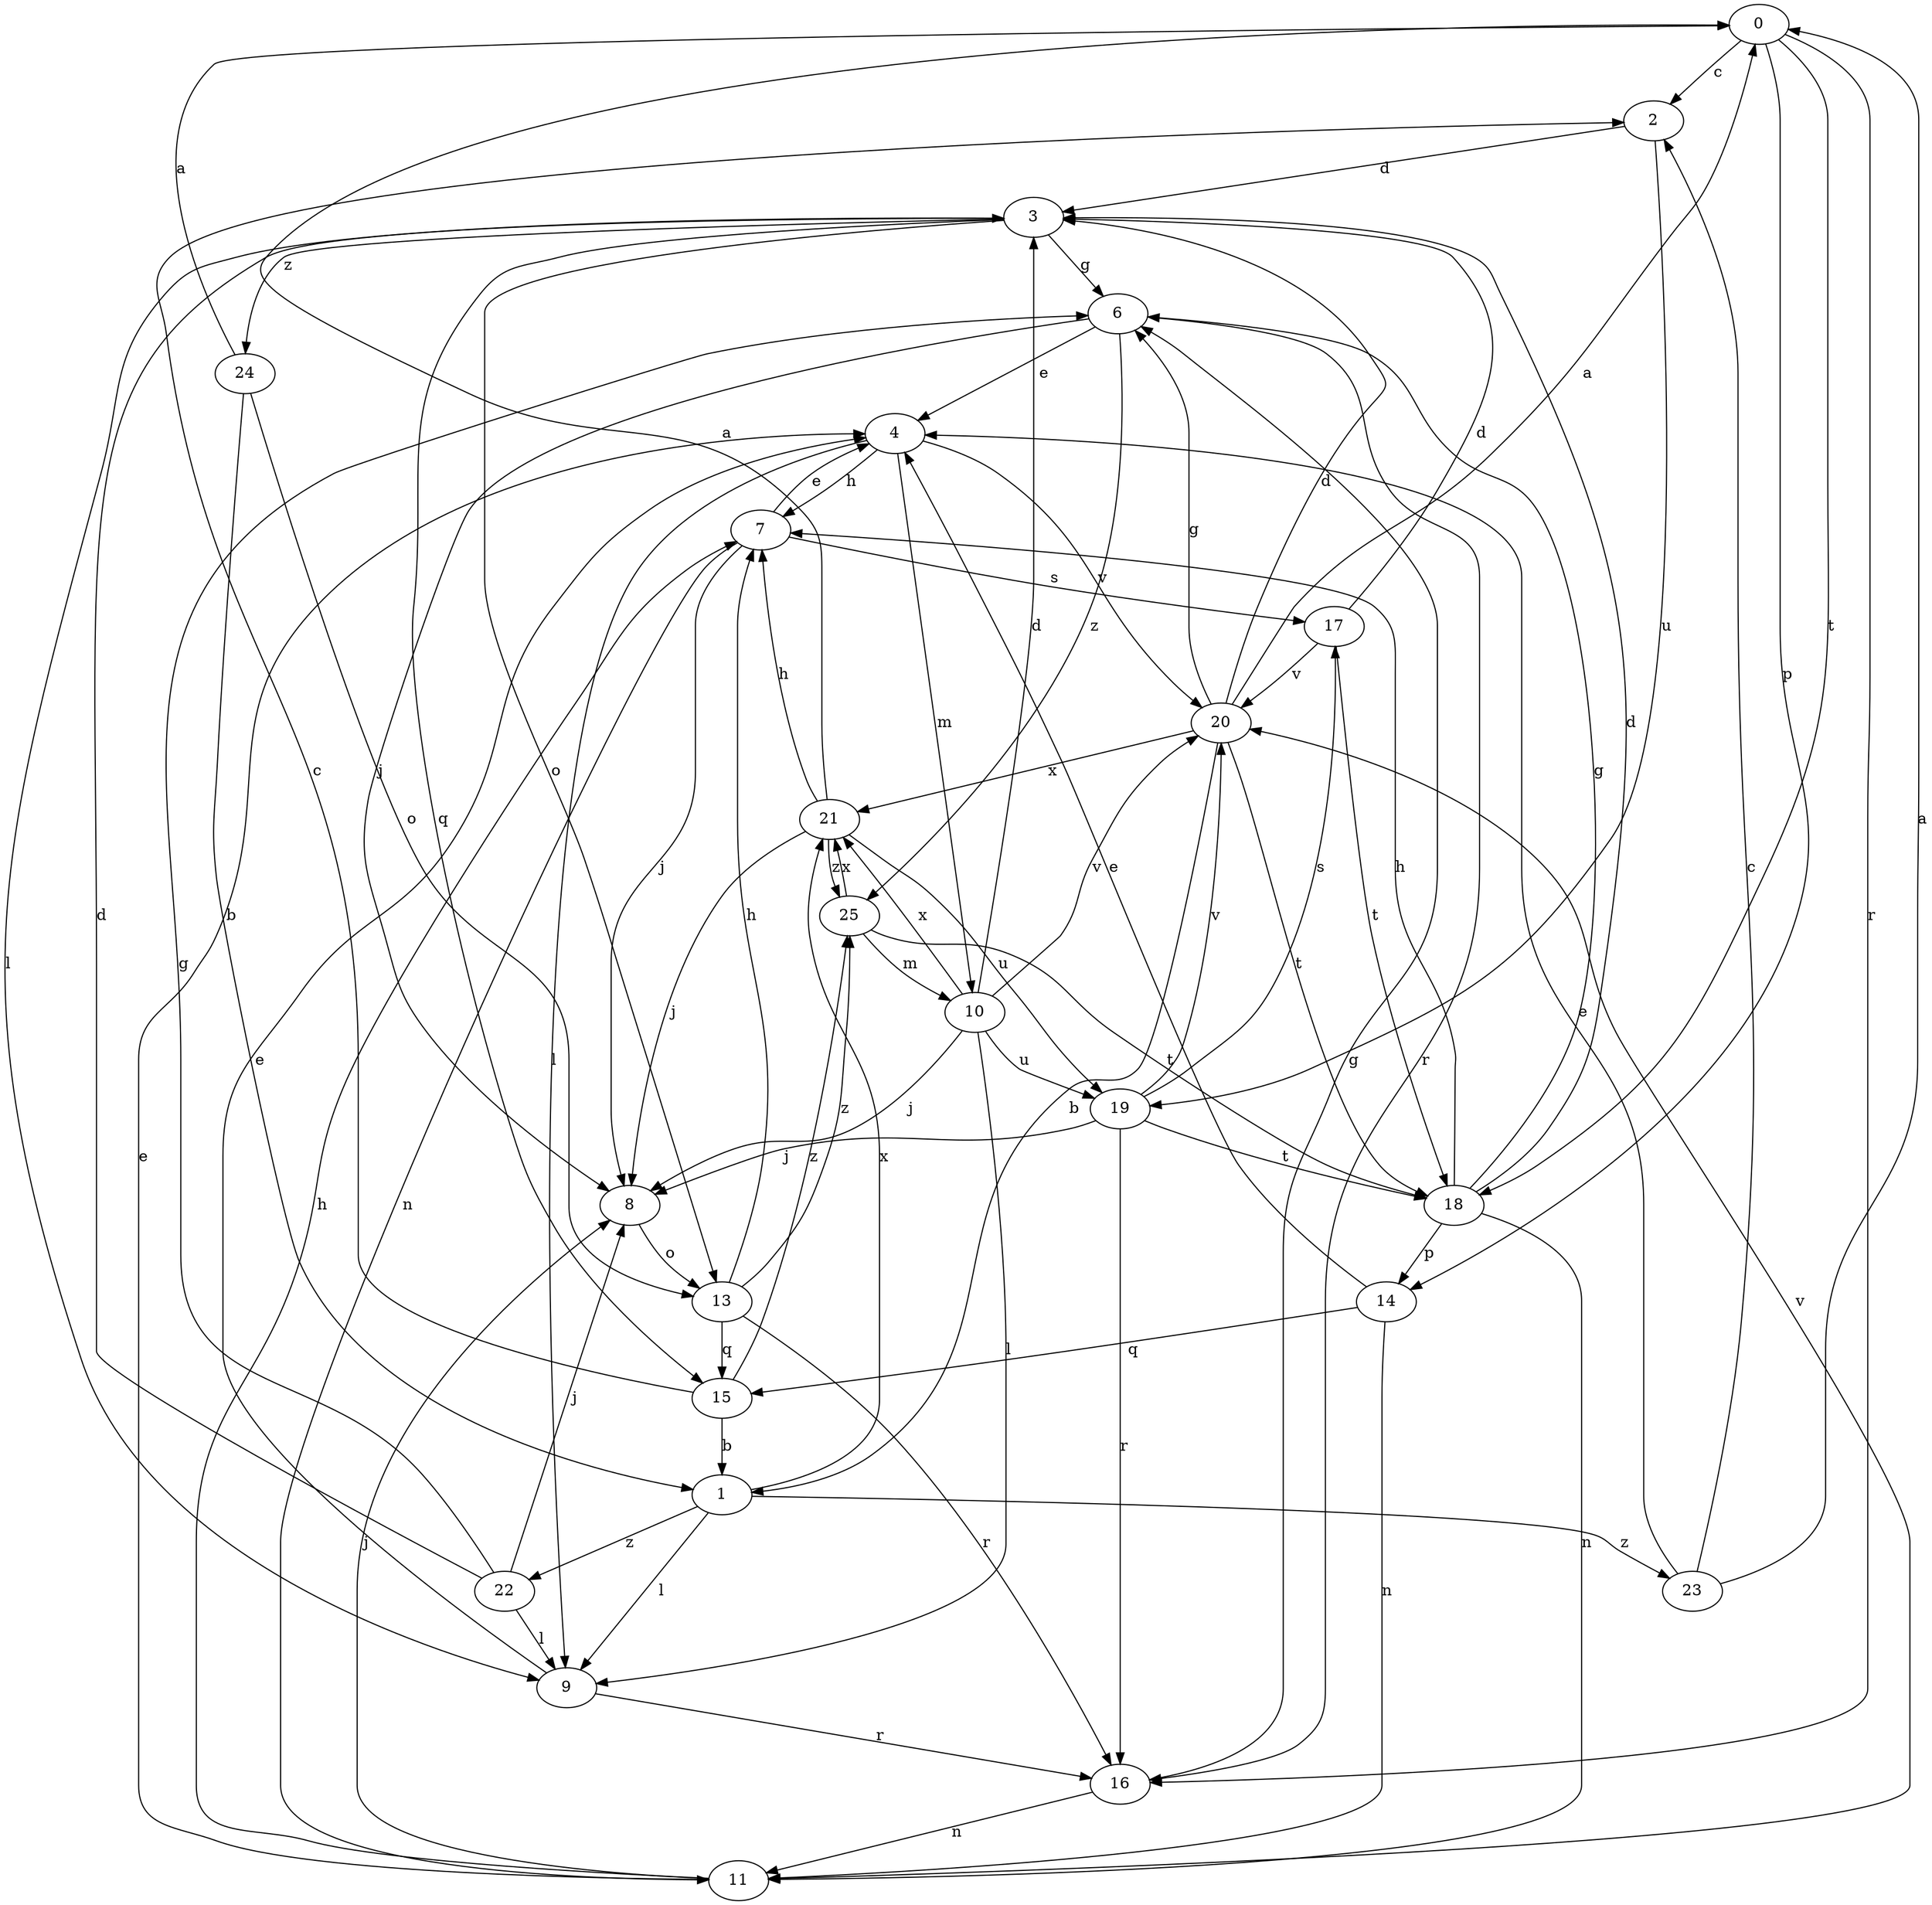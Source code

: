 strict digraph  {
0;
1;
2;
3;
4;
6;
7;
8;
9;
10;
11;
13;
14;
15;
16;
17;
18;
19;
20;
21;
22;
23;
24;
25;
0 -> 2  [label=c];
0 -> 14  [label=p];
0 -> 16  [label=r];
0 -> 18  [label=t];
1 -> 9  [label=l];
1 -> 21  [label=x];
1 -> 22  [label=z];
1 -> 23  [label=z];
2 -> 3  [label=d];
2 -> 19  [label=u];
3 -> 6  [label=g];
3 -> 9  [label=l];
3 -> 13  [label=o];
3 -> 15  [label=q];
3 -> 24  [label=z];
4 -> 7  [label=h];
4 -> 9  [label=l];
4 -> 10  [label=m];
4 -> 20  [label=v];
6 -> 4  [label=e];
6 -> 8  [label=j];
6 -> 16  [label=r];
6 -> 25  [label=z];
7 -> 4  [label=e];
7 -> 8  [label=j];
7 -> 11  [label=n];
7 -> 17  [label=s];
8 -> 13  [label=o];
9 -> 4  [label=e];
9 -> 16  [label=r];
10 -> 3  [label=d];
10 -> 8  [label=j];
10 -> 9  [label=l];
10 -> 19  [label=u];
10 -> 20  [label=v];
10 -> 21  [label=x];
11 -> 4  [label=e];
11 -> 7  [label=h];
11 -> 8  [label=j];
11 -> 20  [label=v];
13 -> 7  [label=h];
13 -> 15  [label=q];
13 -> 16  [label=r];
13 -> 25  [label=z];
14 -> 4  [label=e];
14 -> 11  [label=n];
14 -> 15  [label=q];
15 -> 1  [label=b];
15 -> 2  [label=c];
15 -> 25  [label=z];
16 -> 6  [label=g];
16 -> 11  [label=n];
17 -> 3  [label=d];
17 -> 18  [label=t];
17 -> 20  [label=v];
18 -> 3  [label=d];
18 -> 6  [label=g];
18 -> 7  [label=h];
18 -> 11  [label=n];
18 -> 14  [label=p];
19 -> 8  [label=j];
19 -> 16  [label=r];
19 -> 17  [label=s];
19 -> 18  [label=t];
19 -> 20  [label=v];
20 -> 0  [label=a];
20 -> 1  [label=b];
20 -> 3  [label=d];
20 -> 6  [label=g];
20 -> 18  [label=t];
20 -> 21  [label=x];
21 -> 0  [label=a];
21 -> 7  [label=h];
21 -> 8  [label=j];
21 -> 19  [label=u];
21 -> 25  [label=z];
22 -> 3  [label=d];
22 -> 6  [label=g];
22 -> 8  [label=j];
22 -> 9  [label=l];
23 -> 0  [label=a];
23 -> 2  [label=c];
23 -> 4  [label=e];
24 -> 0  [label=a];
24 -> 1  [label=b];
24 -> 13  [label=o];
25 -> 10  [label=m];
25 -> 18  [label=t];
25 -> 21  [label=x];
}
